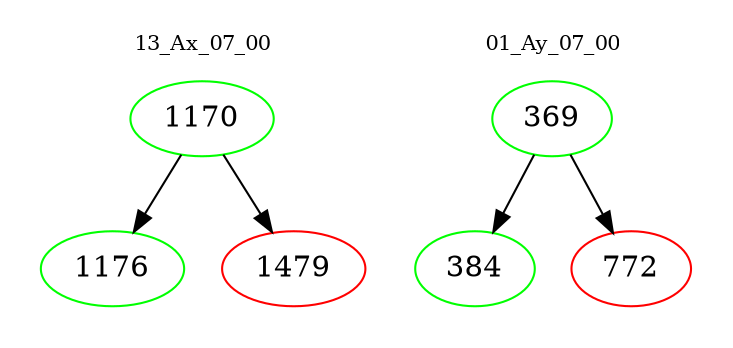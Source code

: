 digraph{
subgraph cluster_0 {
color = white
label = "13_Ax_07_00";
fontsize=10;
T0_1170 [label="1170", color="green"]
T0_1170 -> T0_1176 [color="black"]
T0_1176 [label="1176", color="green"]
T0_1170 -> T0_1479 [color="black"]
T0_1479 [label="1479", color="red"]
}
subgraph cluster_1 {
color = white
label = "01_Ay_07_00";
fontsize=10;
T1_369 [label="369", color="green"]
T1_369 -> T1_384 [color="black"]
T1_384 [label="384", color="green"]
T1_369 -> T1_772 [color="black"]
T1_772 [label="772", color="red"]
}
}
